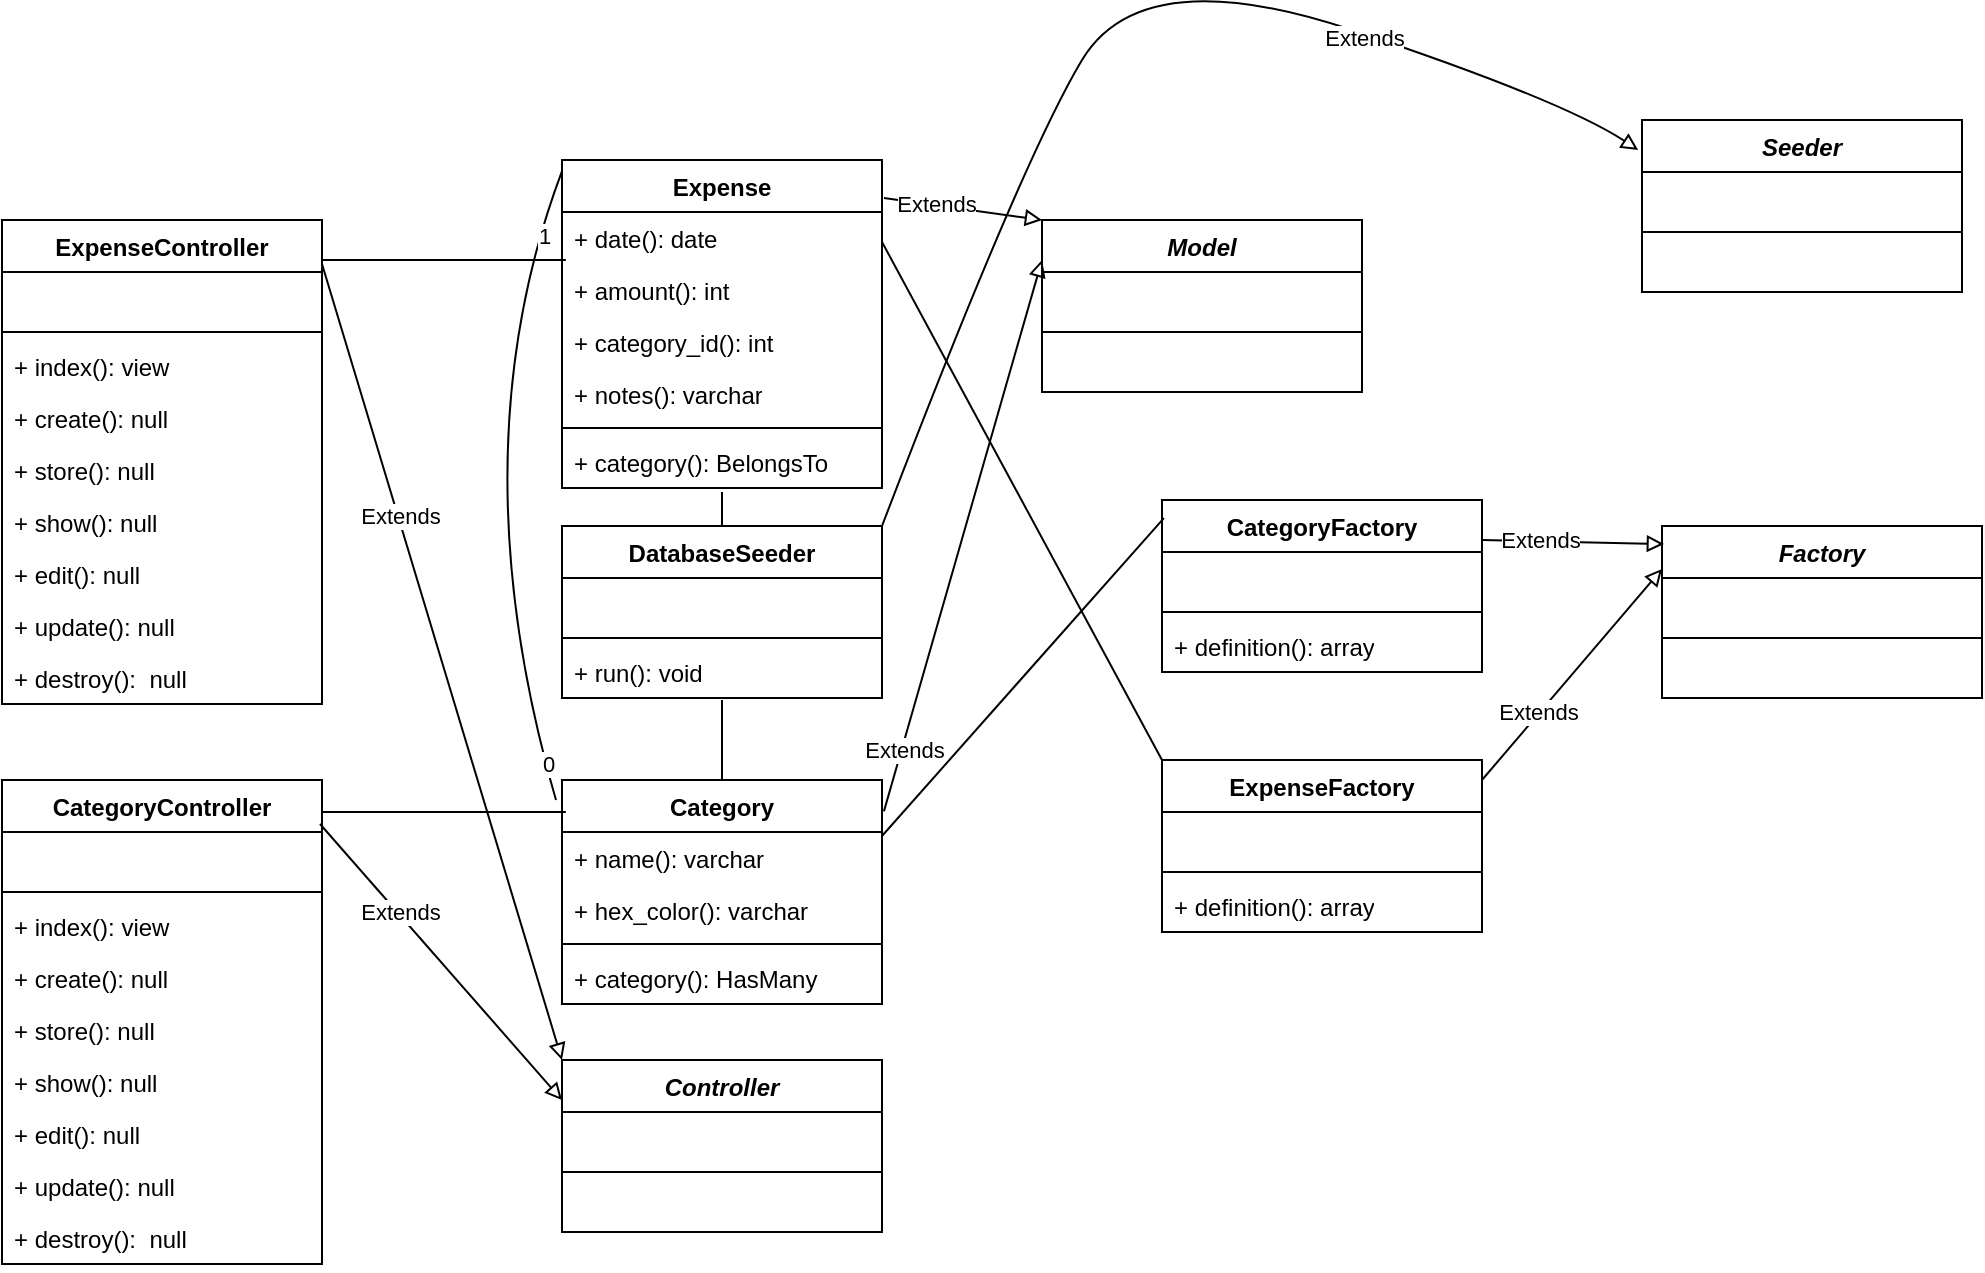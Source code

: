 <mxfile version="26.1.1">
  <diagram name="Page-1" id="_DOHfgRP5E6NJGrZU0ks">
    <mxGraphModel dx="1434" dy="814" grid="1" gridSize="10" guides="1" tooltips="1" connect="1" arrows="1" fold="1" page="1" pageScale="1" pageWidth="1100" pageHeight="850" background="none" math="0" shadow="0">
      <root>
        <mxCell id="0" />
        <mxCell id="1" parent="0" />
        <mxCell id="3HjBH2gj4Cichd8_7pM4-1" value="CategoryController" style="swimlane;fontStyle=1;align=center;verticalAlign=top;childLayout=stackLayout;horizontal=1;startSize=26;horizontalStack=0;resizeParent=1;resizeParentMax=0;resizeLast=0;collapsible=1;marginBottom=0;whiteSpace=wrap;html=1;" vertex="1" parent="1">
          <mxGeometry x="40" y="480" width="160" height="242" as="geometry" />
        </mxCell>
        <mxCell id="3HjBH2gj4Cichd8_7pM4-2" value="&amp;nbsp;" style="text;strokeColor=none;fillColor=none;align=left;verticalAlign=top;spacingLeft=4;spacingRight=4;overflow=hidden;rotatable=0;points=[[0,0.5],[1,0.5]];portConstraint=eastwest;whiteSpace=wrap;html=1;" vertex="1" parent="3HjBH2gj4Cichd8_7pM4-1">
          <mxGeometry y="26" width="160" height="26" as="geometry" />
        </mxCell>
        <mxCell id="3HjBH2gj4Cichd8_7pM4-3" value="" style="line;strokeWidth=1;fillColor=none;align=left;verticalAlign=middle;spacingTop=-1;spacingLeft=3;spacingRight=3;rotatable=0;labelPosition=right;points=[];portConstraint=eastwest;strokeColor=inherit;" vertex="1" parent="3HjBH2gj4Cichd8_7pM4-1">
          <mxGeometry y="52" width="160" height="8" as="geometry" />
        </mxCell>
        <mxCell id="3HjBH2gj4Cichd8_7pM4-4" value="+ index(): view" style="text;strokeColor=none;fillColor=none;align=left;verticalAlign=top;spacingLeft=4;spacingRight=4;overflow=hidden;rotatable=0;points=[[0,0.5],[1,0.5]];portConstraint=eastwest;whiteSpace=wrap;html=1;" vertex="1" parent="3HjBH2gj4Cichd8_7pM4-1">
          <mxGeometry y="60" width="160" height="26" as="geometry" />
        </mxCell>
        <mxCell id="3HjBH2gj4Cichd8_7pM4-11" value="+ create(): null" style="text;strokeColor=none;fillColor=none;align=left;verticalAlign=top;spacingLeft=4;spacingRight=4;overflow=hidden;rotatable=0;points=[[0,0.5],[1,0.5]];portConstraint=eastwest;whiteSpace=wrap;html=1;" vertex="1" parent="3HjBH2gj4Cichd8_7pM4-1">
          <mxGeometry y="86" width="160" height="26" as="geometry" />
        </mxCell>
        <mxCell id="3HjBH2gj4Cichd8_7pM4-10" value="+ store(): null" style="text;strokeColor=none;fillColor=none;align=left;verticalAlign=top;spacingLeft=4;spacingRight=4;overflow=hidden;rotatable=0;points=[[0,0.5],[1,0.5]];portConstraint=eastwest;whiteSpace=wrap;html=1;" vertex="1" parent="3HjBH2gj4Cichd8_7pM4-1">
          <mxGeometry y="112" width="160" height="26" as="geometry" />
        </mxCell>
        <mxCell id="3HjBH2gj4Cichd8_7pM4-9" value="+ show(): null" style="text;strokeColor=none;fillColor=none;align=left;verticalAlign=top;spacingLeft=4;spacingRight=4;overflow=hidden;rotatable=0;points=[[0,0.5],[1,0.5]];portConstraint=eastwest;whiteSpace=wrap;html=1;" vertex="1" parent="3HjBH2gj4Cichd8_7pM4-1">
          <mxGeometry y="138" width="160" height="26" as="geometry" />
        </mxCell>
        <mxCell id="3HjBH2gj4Cichd8_7pM4-7" value="+ edit(): null" style="text;strokeColor=none;fillColor=none;align=left;verticalAlign=top;spacingLeft=4;spacingRight=4;overflow=hidden;rotatable=0;points=[[0,0.5],[1,0.5]];portConstraint=eastwest;whiteSpace=wrap;html=1;" vertex="1" parent="3HjBH2gj4Cichd8_7pM4-1">
          <mxGeometry y="164" width="160" height="26" as="geometry" />
        </mxCell>
        <mxCell id="3HjBH2gj4Cichd8_7pM4-8" value="+ update(): null" style="text;strokeColor=none;fillColor=none;align=left;verticalAlign=top;spacingLeft=4;spacingRight=4;overflow=hidden;rotatable=0;points=[[0,0.5],[1,0.5]];portConstraint=eastwest;whiteSpace=wrap;html=1;" vertex="1" parent="3HjBH2gj4Cichd8_7pM4-1">
          <mxGeometry y="190" width="160" height="26" as="geometry" />
        </mxCell>
        <mxCell id="3HjBH2gj4Cichd8_7pM4-12" value="+ destroy():&amp;nbsp; null" style="text;strokeColor=none;fillColor=none;align=left;verticalAlign=top;spacingLeft=4;spacingRight=4;overflow=hidden;rotatable=0;points=[[0,0.5],[1,0.5]];portConstraint=eastwest;whiteSpace=wrap;html=1;" vertex="1" parent="3HjBH2gj4Cichd8_7pM4-1">
          <mxGeometry y="216" width="160" height="26" as="geometry" />
        </mxCell>
        <mxCell id="3HjBH2gj4Cichd8_7pM4-13" value="ExpenseController" style="swimlane;fontStyle=1;align=center;verticalAlign=top;childLayout=stackLayout;horizontal=1;startSize=26;horizontalStack=0;resizeParent=1;resizeParentMax=0;resizeLast=0;collapsible=1;marginBottom=0;whiteSpace=wrap;html=1;" vertex="1" parent="1">
          <mxGeometry x="40" y="200" width="160" height="242" as="geometry" />
        </mxCell>
        <mxCell id="3HjBH2gj4Cichd8_7pM4-14" value="&amp;nbsp;" style="text;strokeColor=none;fillColor=none;align=left;verticalAlign=top;spacingLeft=4;spacingRight=4;overflow=hidden;rotatable=0;points=[[0,0.5],[1,0.5]];portConstraint=eastwest;whiteSpace=wrap;html=1;" vertex="1" parent="3HjBH2gj4Cichd8_7pM4-13">
          <mxGeometry y="26" width="160" height="26" as="geometry" />
        </mxCell>
        <mxCell id="3HjBH2gj4Cichd8_7pM4-15" value="" style="line;strokeWidth=1;fillColor=none;align=left;verticalAlign=middle;spacingTop=-1;spacingLeft=3;spacingRight=3;rotatable=0;labelPosition=right;points=[];portConstraint=eastwest;strokeColor=inherit;" vertex="1" parent="3HjBH2gj4Cichd8_7pM4-13">
          <mxGeometry y="52" width="160" height="8" as="geometry" />
        </mxCell>
        <mxCell id="3HjBH2gj4Cichd8_7pM4-16" value="+ index(): view" style="text;strokeColor=none;fillColor=none;align=left;verticalAlign=top;spacingLeft=4;spacingRight=4;overflow=hidden;rotatable=0;points=[[0,0.5],[1,0.5]];portConstraint=eastwest;whiteSpace=wrap;html=1;" vertex="1" parent="3HjBH2gj4Cichd8_7pM4-13">
          <mxGeometry y="60" width="160" height="26" as="geometry" />
        </mxCell>
        <mxCell id="3HjBH2gj4Cichd8_7pM4-17" value="+ create(): null" style="text;strokeColor=none;fillColor=none;align=left;verticalAlign=top;spacingLeft=4;spacingRight=4;overflow=hidden;rotatable=0;points=[[0,0.5],[1,0.5]];portConstraint=eastwest;whiteSpace=wrap;html=1;" vertex="1" parent="3HjBH2gj4Cichd8_7pM4-13">
          <mxGeometry y="86" width="160" height="26" as="geometry" />
        </mxCell>
        <mxCell id="3HjBH2gj4Cichd8_7pM4-18" value="+ store(): null" style="text;strokeColor=none;fillColor=none;align=left;verticalAlign=top;spacingLeft=4;spacingRight=4;overflow=hidden;rotatable=0;points=[[0,0.5],[1,0.5]];portConstraint=eastwest;whiteSpace=wrap;html=1;" vertex="1" parent="3HjBH2gj4Cichd8_7pM4-13">
          <mxGeometry y="112" width="160" height="26" as="geometry" />
        </mxCell>
        <mxCell id="3HjBH2gj4Cichd8_7pM4-19" value="+ show(): null" style="text;strokeColor=none;fillColor=none;align=left;verticalAlign=top;spacingLeft=4;spacingRight=4;overflow=hidden;rotatable=0;points=[[0,0.5],[1,0.5]];portConstraint=eastwest;whiteSpace=wrap;html=1;" vertex="1" parent="3HjBH2gj4Cichd8_7pM4-13">
          <mxGeometry y="138" width="160" height="26" as="geometry" />
        </mxCell>
        <mxCell id="3HjBH2gj4Cichd8_7pM4-20" value="+ edit(): null" style="text;strokeColor=none;fillColor=none;align=left;verticalAlign=top;spacingLeft=4;spacingRight=4;overflow=hidden;rotatable=0;points=[[0,0.5],[1,0.5]];portConstraint=eastwest;whiteSpace=wrap;html=1;" vertex="1" parent="3HjBH2gj4Cichd8_7pM4-13">
          <mxGeometry y="164" width="160" height="26" as="geometry" />
        </mxCell>
        <mxCell id="3HjBH2gj4Cichd8_7pM4-21" value="+ update(): null" style="text;strokeColor=none;fillColor=none;align=left;verticalAlign=top;spacingLeft=4;spacingRight=4;overflow=hidden;rotatable=0;points=[[0,0.5],[1,0.5]];portConstraint=eastwest;whiteSpace=wrap;html=1;" vertex="1" parent="3HjBH2gj4Cichd8_7pM4-13">
          <mxGeometry y="190" width="160" height="26" as="geometry" />
        </mxCell>
        <mxCell id="3HjBH2gj4Cichd8_7pM4-22" value="+ destroy():&amp;nbsp; null" style="text;strokeColor=none;fillColor=none;align=left;verticalAlign=top;spacingLeft=4;spacingRight=4;overflow=hidden;rotatable=0;points=[[0,0.5],[1,0.5]];portConstraint=eastwest;whiteSpace=wrap;html=1;" vertex="1" parent="3HjBH2gj4Cichd8_7pM4-13">
          <mxGeometry y="216" width="160" height="26" as="geometry" />
        </mxCell>
        <mxCell id="3HjBH2gj4Cichd8_7pM4-23" value="Category" style="swimlane;fontStyle=1;align=center;verticalAlign=top;childLayout=stackLayout;horizontal=1;startSize=26;horizontalStack=0;resizeParent=1;resizeParentMax=0;resizeLast=0;collapsible=1;marginBottom=0;whiteSpace=wrap;html=1;" vertex="1" parent="1">
          <mxGeometry x="320" y="480" width="160" height="112" as="geometry">
            <mxRectangle x="640" y="560" width="90" height="30" as="alternateBounds" />
          </mxGeometry>
        </mxCell>
        <mxCell id="3HjBH2gj4Cichd8_7pM4-24" value="+ name(): varchar" style="text;strokeColor=none;fillColor=none;align=left;verticalAlign=top;spacingLeft=4;spacingRight=4;overflow=hidden;rotatable=0;points=[[0,0.5],[1,0.5]];portConstraint=eastwest;whiteSpace=wrap;html=1;" vertex="1" parent="3HjBH2gj4Cichd8_7pM4-23">
          <mxGeometry y="26" width="160" height="26" as="geometry" />
        </mxCell>
        <mxCell id="3HjBH2gj4Cichd8_7pM4-125" value="+ hex_color(): varchar" style="text;strokeColor=none;fillColor=none;align=left;verticalAlign=top;spacingLeft=4;spacingRight=4;overflow=hidden;rotatable=0;points=[[0,0.5],[1,0.5]];portConstraint=eastwest;whiteSpace=wrap;html=1;" vertex="1" parent="3HjBH2gj4Cichd8_7pM4-23">
          <mxGeometry y="52" width="160" height="26" as="geometry" />
        </mxCell>
        <mxCell id="3HjBH2gj4Cichd8_7pM4-25" value="" style="line;strokeWidth=1;fillColor=none;align=left;verticalAlign=middle;spacingTop=-1;spacingLeft=3;spacingRight=3;rotatable=0;labelPosition=right;points=[];portConstraint=eastwest;strokeColor=inherit;" vertex="1" parent="3HjBH2gj4Cichd8_7pM4-23">
          <mxGeometry y="78" width="160" height="8" as="geometry" />
        </mxCell>
        <mxCell id="3HjBH2gj4Cichd8_7pM4-26" value="+ category(): HasMany" style="text;strokeColor=none;fillColor=none;align=left;verticalAlign=top;spacingLeft=4;spacingRight=4;overflow=hidden;rotatable=0;points=[[0,0.5],[1,0.5]];portConstraint=eastwest;whiteSpace=wrap;html=1;" vertex="1" parent="3HjBH2gj4Cichd8_7pM4-23">
          <mxGeometry y="86" width="160" height="26" as="geometry" />
        </mxCell>
        <mxCell id="3HjBH2gj4Cichd8_7pM4-27" value="Expense" style="swimlane;fontStyle=1;align=center;verticalAlign=top;childLayout=stackLayout;horizontal=1;startSize=26;horizontalStack=0;resizeParent=1;resizeParentMax=0;resizeLast=0;collapsible=1;marginBottom=0;whiteSpace=wrap;html=1;" vertex="1" parent="1">
          <mxGeometry x="320" y="170" width="160" height="164" as="geometry" />
        </mxCell>
        <mxCell id="3HjBH2gj4Cichd8_7pM4-28" value="+ date(): date" style="text;strokeColor=none;fillColor=none;align=left;verticalAlign=top;spacingLeft=4;spacingRight=4;overflow=hidden;rotatable=0;points=[[0,0.5],[1,0.5]];portConstraint=eastwest;whiteSpace=wrap;html=1;" vertex="1" parent="3HjBH2gj4Cichd8_7pM4-27">
          <mxGeometry y="26" width="160" height="26" as="geometry" />
        </mxCell>
        <mxCell id="3HjBH2gj4Cichd8_7pM4-124" value="+ amount(): int" style="text;strokeColor=none;fillColor=none;align=left;verticalAlign=top;spacingLeft=4;spacingRight=4;overflow=hidden;rotatable=0;points=[[0,0.5],[1,0.5]];portConstraint=eastwest;whiteSpace=wrap;html=1;" vertex="1" parent="3HjBH2gj4Cichd8_7pM4-27">
          <mxGeometry y="52" width="160" height="26" as="geometry" />
        </mxCell>
        <mxCell id="3HjBH2gj4Cichd8_7pM4-123" value="+ category_id(): int" style="text;strokeColor=none;fillColor=none;align=left;verticalAlign=top;spacingLeft=4;spacingRight=4;overflow=hidden;rotatable=0;points=[[0,0.5],[1,0.5]];portConstraint=eastwest;whiteSpace=wrap;html=1;" vertex="1" parent="3HjBH2gj4Cichd8_7pM4-27">
          <mxGeometry y="78" width="160" height="26" as="geometry" />
        </mxCell>
        <mxCell id="3HjBH2gj4Cichd8_7pM4-122" value="+ notes(): varchar" style="text;strokeColor=none;fillColor=none;align=left;verticalAlign=top;spacingLeft=4;spacingRight=4;overflow=hidden;rotatable=0;points=[[0,0.5],[1,0.5]];portConstraint=eastwest;whiteSpace=wrap;html=1;" vertex="1" parent="3HjBH2gj4Cichd8_7pM4-27">
          <mxGeometry y="104" width="160" height="26" as="geometry" />
        </mxCell>
        <mxCell id="3HjBH2gj4Cichd8_7pM4-29" value="" style="line;strokeWidth=1;fillColor=none;align=left;verticalAlign=middle;spacingTop=-1;spacingLeft=3;spacingRight=3;rotatable=0;labelPosition=right;points=[];portConstraint=eastwest;strokeColor=inherit;" vertex="1" parent="3HjBH2gj4Cichd8_7pM4-27">
          <mxGeometry y="130" width="160" height="8" as="geometry" />
        </mxCell>
        <mxCell id="3HjBH2gj4Cichd8_7pM4-30" value="+ category(): BelongsTo" style="text;strokeColor=none;fillColor=none;align=left;verticalAlign=top;spacingLeft=4;spacingRight=4;overflow=hidden;rotatable=0;points=[[0,0.5],[1,0.5]];portConstraint=eastwest;whiteSpace=wrap;html=1;" vertex="1" parent="3HjBH2gj4Cichd8_7pM4-27">
          <mxGeometry y="138" width="160" height="26" as="geometry" />
        </mxCell>
        <mxCell id="3HjBH2gj4Cichd8_7pM4-35" value="" style="endArrow=none;html=1;endSize=12;startArrow=none;startSize=14;startFill=0;edgeStyle=orthogonalEdgeStyle;align=left;verticalAlign=bottom;rounded=0;entryX=0.988;entryY=0.066;entryDx=0;entryDy=0;entryPerimeter=0;" edge="1" parent="1">
          <mxGeometry x="-1" y="3" relative="1" as="geometry">
            <mxPoint x="321.92" y="496" as="sourcePoint" />
            <mxPoint x="200.0" y="495.972" as="targetPoint" />
          </mxGeometry>
        </mxCell>
        <mxCell id="3HjBH2gj4Cichd8_7pM4-37" value="" style="endArrow=none;html=1;endSize=12;startArrow=none;startSize=14;startFill=0;edgeStyle=orthogonalEdgeStyle;align=left;verticalAlign=bottom;rounded=0;entryX=0.988;entryY=0.066;entryDx=0;entryDy=0;entryPerimeter=0;" edge="1" parent="1">
          <mxGeometry x="-1" y="3" relative="1" as="geometry">
            <mxPoint x="321.92" y="220.03" as="sourcePoint" />
            <mxPoint x="200.0" y="220.002" as="targetPoint" />
          </mxGeometry>
        </mxCell>
        <mxCell id="3HjBH2gj4Cichd8_7pM4-42" value="ExpenseFactory" style="swimlane;fontStyle=1;align=center;verticalAlign=top;childLayout=stackLayout;horizontal=1;startSize=26;horizontalStack=0;resizeParent=1;resizeParentMax=0;resizeLast=0;collapsible=1;marginBottom=0;whiteSpace=wrap;html=1;" vertex="1" parent="1">
          <mxGeometry x="620" y="470" width="160" height="86" as="geometry" />
        </mxCell>
        <mxCell id="3HjBH2gj4Cichd8_7pM4-43" value="&amp;nbsp;" style="text;strokeColor=none;fillColor=none;align=left;verticalAlign=top;spacingLeft=4;spacingRight=4;overflow=hidden;rotatable=0;points=[[0,0.5],[1,0.5]];portConstraint=eastwest;whiteSpace=wrap;html=1;" vertex="1" parent="3HjBH2gj4Cichd8_7pM4-42">
          <mxGeometry y="26" width="160" height="26" as="geometry" />
        </mxCell>
        <mxCell id="3HjBH2gj4Cichd8_7pM4-44" value="" style="line;strokeWidth=1;fillColor=none;align=left;verticalAlign=middle;spacingTop=-1;spacingLeft=3;spacingRight=3;rotatable=0;labelPosition=right;points=[];portConstraint=eastwest;strokeColor=inherit;" vertex="1" parent="3HjBH2gj4Cichd8_7pM4-42">
          <mxGeometry y="52" width="160" height="8" as="geometry" />
        </mxCell>
        <mxCell id="3HjBH2gj4Cichd8_7pM4-45" value="+ definition(): array" style="text;strokeColor=none;fillColor=none;align=left;verticalAlign=top;spacingLeft=4;spacingRight=4;overflow=hidden;rotatable=0;points=[[0,0.5],[1,0.5]];portConstraint=eastwest;whiteSpace=wrap;html=1;" vertex="1" parent="3HjBH2gj4Cichd8_7pM4-42">
          <mxGeometry y="60" width="160" height="26" as="geometry" />
        </mxCell>
        <mxCell id="3HjBH2gj4Cichd8_7pM4-46" value="CategoryFactory" style="swimlane;fontStyle=1;align=center;verticalAlign=top;childLayout=stackLayout;horizontal=1;startSize=26;horizontalStack=0;resizeParent=1;resizeParentMax=0;resizeLast=0;collapsible=1;marginBottom=0;whiteSpace=wrap;html=1;" vertex="1" parent="1">
          <mxGeometry x="620" y="340" width="160" height="86" as="geometry" />
        </mxCell>
        <mxCell id="3HjBH2gj4Cichd8_7pM4-47" value="&amp;nbsp;" style="text;strokeColor=none;fillColor=none;align=left;verticalAlign=top;spacingLeft=4;spacingRight=4;overflow=hidden;rotatable=0;points=[[0,0.5],[1,0.5]];portConstraint=eastwest;whiteSpace=wrap;html=1;" vertex="1" parent="3HjBH2gj4Cichd8_7pM4-46">
          <mxGeometry y="26" width="160" height="26" as="geometry" />
        </mxCell>
        <mxCell id="3HjBH2gj4Cichd8_7pM4-48" value="" style="line;strokeWidth=1;fillColor=none;align=left;verticalAlign=middle;spacingTop=-1;spacingLeft=3;spacingRight=3;rotatable=0;labelPosition=right;points=[];portConstraint=eastwest;strokeColor=inherit;" vertex="1" parent="3HjBH2gj4Cichd8_7pM4-46">
          <mxGeometry y="52" width="160" height="8" as="geometry" />
        </mxCell>
        <mxCell id="3HjBH2gj4Cichd8_7pM4-49" value="+ definition(): array" style="text;strokeColor=none;fillColor=none;align=left;verticalAlign=top;spacingLeft=4;spacingRight=4;overflow=hidden;rotatable=0;points=[[0,0.5],[1,0.5]];portConstraint=eastwest;whiteSpace=wrap;html=1;" vertex="1" parent="3HjBH2gj4Cichd8_7pM4-46">
          <mxGeometry y="60" width="160" height="26" as="geometry" />
        </mxCell>
        <mxCell id="3HjBH2gj4Cichd8_7pM4-50" value="DatabaseSeeder" style="swimlane;fontStyle=1;align=center;verticalAlign=top;childLayout=stackLayout;horizontal=1;startSize=26;horizontalStack=0;resizeParent=1;resizeParentMax=0;resizeLast=0;collapsible=1;marginBottom=0;whiteSpace=wrap;html=1;" vertex="1" parent="1">
          <mxGeometry x="320" y="353" width="160" height="86" as="geometry" />
        </mxCell>
        <mxCell id="3HjBH2gj4Cichd8_7pM4-51" value="&amp;nbsp;" style="text;strokeColor=none;fillColor=none;align=left;verticalAlign=top;spacingLeft=4;spacingRight=4;overflow=hidden;rotatable=0;points=[[0,0.5],[1,0.5]];portConstraint=eastwest;whiteSpace=wrap;html=1;" vertex="1" parent="3HjBH2gj4Cichd8_7pM4-50">
          <mxGeometry y="26" width="160" height="26" as="geometry" />
        </mxCell>
        <mxCell id="3HjBH2gj4Cichd8_7pM4-52" value="" style="line;strokeWidth=1;fillColor=none;align=left;verticalAlign=middle;spacingTop=-1;spacingLeft=3;spacingRight=3;rotatable=0;labelPosition=right;points=[];portConstraint=eastwest;strokeColor=inherit;" vertex="1" parent="3HjBH2gj4Cichd8_7pM4-50">
          <mxGeometry y="52" width="160" height="8" as="geometry" />
        </mxCell>
        <mxCell id="3HjBH2gj4Cichd8_7pM4-53" value="+ run(): void" style="text;strokeColor=none;fillColor=none;align=left;verticalAlign=top;spacingLeft=4;spacingRight=4;overflow=hidden;rotatable=0;points=[[0,0.5],[1,0.5]];portConstraint=eastwest;whiteSpace=wrap;html=1;" vertex="1" parent="3HjBH2gj4Cichd8_7pM4-50">
          <mxGeometry y="60" width="160" height="26" as="geometry" />
        </mxCell>
        <mxCell id="3HjBH2gj4Cichd8_7pM4-55" value="" style="endArrow=none;html=1;rounded=0;exitX=0.5;exitY=0;exitDx=0;exitDy=0;entryX=0.5;entryY=1.077;entryDx=0;entryDy=0;entryPerimeter=0;" edge="1" parent="1" source="3HjBH2gj4Cichd8_7pM4-50" target="3HjBH2gj4Cichd8_7pM4-30">
          <mxGeometry width="50" height="50" relative="1" as="geometry">
            <mxPoint x="400" y="336" as="sourcePoint" />
            <mxPoint x="398" y="290" as="targetPoint" />
          </mxGeometry>
        </mxCell>
        <mxCell id="3HjBH2gj4Cichd8_7pM4-56" value="" style="endArrow=none;html=1;rounded=0;exitX=0.5;exitY=0;exitDx=0;exitDy=0;" edge="1" parent="1" source="3HjBH2gj4Cichd8_7pM4-23">
          <mxGeometry width="50" height="50" relative="1" as="geometry">
            <mxPoint x="399.5" y="480" as="sourcePoint" />
            <mxPoint x="400" y="440" as="targetPoint" />
          </mxGeometry>
        </mxCell>
        <mxCell id="3HjBH2gj4Cichd8_7pM4-63" value="" style="endArrow=none;html=1;rounded=0;exitX=1;exitY=0.25;exitDx=0;exitDy=0;entryX=0;entryY=0;entryDx=0;entryDy=0;" edge="1" parent="1" source="3HjBH2gj4Cichd8_7pM4-27" target="3HjBH2gj4Cichd8_7pM4-42">
          <mxGeometry width="50" height="50" relative="1" as="geometry">
            <mxPoint x="561.92" y="487.98" as="sourcePoint" />
            <mxPoint x="620.0" y="362.004" as="targetPoint" />
          </mxGeometry>
        </mxCell>
        <mxCell id="3HjBH2gj4Cichd8_7pM4-64" value="" style="endArrow=none;html=1;rounded=0;entryX=1;entryY=0.25;entryDx=0;entryDy=0;exitX=0.006;exitY=0.105;exitDx=0;exitDy=0;exitPerimeter=0;" edge="1" parent="1" source="3HjBH2gj4Cichd8_7pM4-46" target="3HjBH2gj4Cichd8_7pM4-23">
          <mxGeometry width="50" height="50" relative="1" as="geometry">
            <mxPoint x="610" y="560" as="sourcePoint" />
            <mxPoint x="561.92" y="490.004" as="targetPoint" />
          </mxGeometry>
        </mxCell>
        <mxCell id="3HjBH2gj4Cichd8_7pM4-65" value="&lt;i&gt;Model&lt;/i&gt;" style="swimlane;fontStyle=1;align=center;verticalAlign=top;childLayout=stackLayout;horizontal=1;startSize=26;horizontalStack=0;resizeParent=1;resizeParentMax=0;resizeLast=0;collapsible=1;marginBottom=0;whiteSpace=wrap;html=1;" vertex="1" parent="1">
          <mxGeometry x="560" y="200" width="160" height="86" as="geometry" />
        </mxCell>
        <mxCell id="3HjBH2gj4Cichd8_7pM4-66" value="&amp;nbsp;" style="text;strokeColor=none;fillColor=none;align=left;verticalAlign=top;spacingLeft=4;spacingRight=4;overflow=hidden;rotatable=0;points=[[0,0.5],[1,0.5]];portConstraint=eastwest;whiteSpace=wrap;html=1;" vertex="1" parent="3HjBH2gj4Cichd8_7pM4-65">
          <mxGeometry y="26" width="160" height="26" as="geometry" />
        </mxCell>
        <mxCell id="3HjBH2gj4Cichd8_7pM4-67" value="" style="line;strokeWidth=1;fillColor=none;align=left;verticalAlign=middle;spacingTop=-1;spacingLeft=3;spacingRight=3;rotatable=0;labelPosition=right;points=[];portConstraint=eastwest;strokeColor=inherit;" vertex="1" parent="3HjBH2gj4Cichd8_7pM4-65">
          <mxGeometry y="52" width="160" height="8" as="geometry" />
        </mxCell>
        <mxCell id="3HjBH2gj4Cichd8_7pM4-68" value="&amp;nbsp;" style="text;strokeColor=none;fillColor=none;align=left;verticalAlign=top;spacingLeft=4;spacingRight=4;overflow=hidden;rotatable=0;points=[[0,0.5],[1,0.5]];portConstraint=eastwest;whiteSpace=wrap;html=1;" vertex="1" parent="3HjBH2gj4Cichd8_7pM4-65">
          <mxGeometry y="60" width="160" height="26" as="geometry" />
        </mxCell>
        <mxCell id="3HjBH2gj4Cichd8_7pM4-71" value="" style="endArrow=block;html=1;rounded=0;exitX=1.006;exitY=0.116;exitDx=0;exitDy=0;entryX=0;entryY=0;entryDx=0;entryDy=0;exitPerimeter=0;endFill=0;" edge="1" parent="1" source="3HjBH2gj4Cichd8_7pM4-27" target="3HjBH2gj4Cichd8_7pM4-65">
          <mxGeometry width="50" height="50" relative="1" as="geometry">
            <mxPoint x="500" y="300" as="sourcePoint" />
            <mxPoint x="638.0" y="312.004" as="targetPoint" />
          </mxGeometry>
        </mxCell>
        <mxCell id="3HjBH2gj4Cichd8_7pM4-85" value="Extends" style="edgeLabel;html=1;align=center;verticalAlign=middle;resizable=0;points=[];" vertex="1" connectable="0" parent="3HjBH2gj4Cichd8_7pM4-71">
          <mxGeometry x="-0.364" y="1" relative="1" as="geometry">
            <mxPoint as="offset" />
          </mxGeometry>
        </mxCell>
        <mxCell id="3HjBH2gj4Cichd8_7pM4-72" value="" style="endArrow=block;html=1;rounded=0;exitX=1.006;exitY=0.14;exitDx=0;exitDy=0;entryX=0;entryY=0;entryDx=0;entryDy=0;exitPerimeter=0;endFill=0;" edge="1" parent="1" source="3HjBH2gj4Cichd8_7pM4-23">
          <mxGeometry width="50" height="50" relative="1" as="geometry">
            <mxPoint x="481" y="230" as="sourcePoint" />
            <mxPoint x="560" y="220" as="targetPoint" />
          </mxGeometry>
        </mxCell>
        <mxCell id="3HjBH2gj4Cichd8_7pM4-83" value="Extends" style="edgeLabel;html=1;align=center;verticalAlign=middle;resizable=0;points=[];" vertex="1" connectable="0" parent="3HjBH2gj4Cichd8_7pM4-72">
          <mxGeometry x="-0.785" y="-1" relative="1" as="geometry">
            <mxPoint y="-1" as="offset" />
          </mxGeometry>
        </mxCell>
        <mxCell id="3HjBH2gj4Cichd8_7pM4-86" value="&lt;i&gt;Factory&lt;/i&gt;" style="swimlane;fontStyle=1;align=center;verticalAlign=top;childLayout=stackLayout;horizontal=1;startSize=26;horizontalStack=0;resizeParent=1;resizeParentMax=0;resizeLast=0;collapsible=1;marginBottom=0;whiteSpace=wrap;html=1;" vertex="1" parent="1">
          <mxGeometry x="870" y="353" width="160" height="86" as="geometry" />
        </mxCell>
        <mxCell id="3HjBH2gj4Cichd8_7pM4-87" value="&amp;nbsp;" style="text;strokeColor=none;fillColor=none;align=left;verticalAlign=top;spacingLeft=4;spacingRight=4;overflow=hidden;rotatable=0;points=[[0,0.5],[1,0.5]];portConstraint=eastwest;whiteSpace=wrap;html=1;" vertex="1" parent="3HjBH2gj4Cichd8_7pM4-86">
          <mxGeometry y="26" width="160" height="26" as="geometry" />
        </mxCell>
        <mxCell id="3HjBH2gj4Cichd8_7pM4-88" value="" style="line;strokeWidth=1;fillColor=none;align=left;verticalAlign=middle;spacingTop=-1;spacingLeft=3;spacingRight=3;rotatable=0;labelPosition=right;points=[];portConstraint=eastwest;strokeColor=inherit;" vertex="1" parent="3HjBH2gj4Cichd8_7pM4-86">
          <mxGeometry y="52" width="160" height="8" as="geometry" />
        </mxCell>
        <mxCell id="3HjBH2gj4Cichd8_7pM4-89" value="&amp;nbsp;" style="text;strokeColor=none;fillColor=none;align=left;verticalAlign=top;spacingLeft=4;spacingRight=4;overflow=hidden;rotatable=0;points=[[0,0.5],[1,0.5]];portConstraint=eastwest;whiteSpace=wrap;html=1;" vertex="1" parent="3HjBH2gj4Cichd8_7pM4-86">
          <mxGeometry y="60" width="160" height="26" as="geometry" />
        </mxCell>
        <mxCell id="3HjBH2gj4Cichd8_7pM4-90" value="" style="endArrow=block;html=1;rounded=0;exitX=1.006;exitY=0.116;exitDx=0;exitDy=0;entryX=0.006;entryY=0.105;entryDx=0;entryDy=0;exitPerimeter=0;entryPerimeter=0;endFill=0;" edge="1" parent="1" target="3HjBH2gj4Cichd8_7pM4-86">
          <mxGeometry width="50" height="50" relative="1" as="geometry">
            <mxPoint x="780" y="360" as="sourcePoint" />
            <mxPoint x="859" y="350" as="targetPoint" />
          </mxGeometry>
        </mxCell>
        <mxCell id="3HjBH2gj4Cichd8_7pM4-91" value="Extends" style="edgeLabel;html=1;align=center;verticalAlign=middle;resizable=0;points=[];" vertex="1" connectable="0" parent="3HjBH2gj4Cichd8_7pM4-90">
          <mxGeometry x="-0.364" y="1" relative="1" as="geometry">
            <mxPoint as="offset" />
          </mxGeometry>
        </mxCell>
        <mxCell id="3HjBH2gj4Cichd8_7pM4-92" value="" style="endArrow=block;html=1;rounded=0;exitX=1.006;exitY=0.116;exitDx=0;exitDy=0;entryX=0;entryY=0.25;entryDx=0;entryDy=0;exitPerimeter=0;endFill=0;" edge="1" parent="1" target="3HjBH2gj4Cichd8_7pM4-86">
          <mxGeometry width="50" height="50" relative="1" as="geometry">
            <mxPoint x="780" y="480" as="sourcePoint" />
            <mxPoint x="868" y="470" as="targetPoint" />
          </mxGeometry>
        </mxCell>
        <mxCell id="3HjBH2gj4Cichd8_7pM4-93" value="Extends" style="edgeLabel;html=1;align=center;verticalAlign=middle;resizable=0;points=[];" vertex="1" connectable="0" parent="3HjBH2gj4Cichd8_7pM4-92">
          <mxGeometry x="-0.364" y="1" relative="1" as="geometry">
            <mxPoint as="offset" />
          </mxGeometry>
        </mxCell>
        <mxCell id="3HjBH2gj4Cichd8_7pM4-94" value="&lt;i&gt;Controller&lt;/i&gt;" style="swimlane;fontStyle=1;align=center;verticalAlign=top;childLayout=stackLayout;horizontal=1;startSize=26;horizontalStack=0;resizeParent=1;resizeParentMax=0;resizeLast=0;collapsible=1;marginBottom=0;whiteSpace=wrap;html=1;" vertex="1" parent="1">
          <mxGeometry x="320" y="620" width="160" height="86" as="geometry" />
        </mxCell>
        <mxCell id="3HjBH2gj4Cichd8_7pM4-95" value="&amp;nbsp;" style="text;strokeColor=none;fillColor=none;align=left;verticalAlign=top;spacingLeft=4;spacingRight=4;overflow=hidden;rotatable=0;points=[[0,0.5],[1,0.5]];portConstraint=eastwest;whiteSpace=wrap;html=1;" vertex="1" parent="3HjBH2gj4Cichd8_7pM4-94">
          <mxGeometry y="26" width="160" height="26" as="geometry" />
        </mxCell>
        <mxCell id="3HjBH2gj4Cichd8_7pM4-96" value="" style="line;strokeWidth=1;fillColor=none;align=left;verticalAlign=middle;spacingTop=-1;spacingLeft=3;spacingRight=3;rotatable=0;labelPosition=right;points=[];portConstraint=eastwest;strokeColor=inherit;" vertex="1" parent="3HjBH2gj4Cichd8_7pM4-94">
          <mxGeometry y="52" width="160" height="8" as="geometry" />
        </mxCell>
        <mxCell id="3HjBH2gj4Cichd8_7pM4-97" value="&amp;nbsp;" style="text;strokeColor=none;fillColor=none;align=left;verticalAlign=top;spacingLeft=4;spacingRight=4;overflow=hidden;rotatable=0;points=[[0,0.5],[1,0.5]];portConstraint=eastwest;whiteSpace=wrap;html=1;" vertex="1" parent="3HjBH2gj4Cichd8_7pM4-94">
          <mxGeometry y="60" width="160" height="26" as="geometry" />
        </mxCell>
        <mxCell id="3HjBH2gj4Cichd8_7pM4-100" value="" style="endArrow=block;html=1;rounded=0;exitX=1.006;exitY=0.116;exitDx=0;exitDy=0;entryX=0;entryY=0.233;entryDx=0;entryDy=0;exitPerimeter=0;entryPerimeter=0;endFill=0;" edge="1" parent="1" target="3HjBH2gj4Cichd8_7pM4-94">
          <mxGeometry width="50" height="50" relative="1" as="geometry">
            <mxPoint x="199" y="502" as="sourcePoint" />
            <mxPoint x="290" y="490" as="targetPoint" />
          </mxGeometry>
        </mxCell>
        <mxCell id="3HjBH2gj4Cichd8_7pM4-101" value="Extends" style="edgeLabel;html=1;align=center;verticalAlign=middle;resizable=0;points=[];" vertex="1" connectable="0" parent="3HjBH2gj4Cichd8_7pM4-100">
          <mxGeometry x="-0.364" y="1" relative="1" as="geometry">
            <mxPoint as="offset" />
          </mxGeometry>
        </mxCell>
        <mxCell id="3HjBH2gj4Cichd8_7pM4-102" value="" style="endArrow=block;html=1;rounded=0;exitX=1.006;exitY=0.116;exitDx=0;exitDy=0;entryX=0;entryY=0;entryDx=0;entryDy=0;exitPerimeter=0;endFill=0;" edge="1" parent="1" target="3HjBH2gj4Cichd8_7pM4-94">
          <mxGeometry width="50" height="50" relative="1" as="geometry">
            <mxPoint x="200" y="222" as="sourcePoint" />
            <mxPoint x="288" y="340" as="targetPoint" />
          </mxGeometry>
        </mxCell>
        <mxCell id="3HjBH2gj4Cichd8_7pM4-103" value="Extends" style="edgeLabel;html=1;align=center;verticalAlign=middle;resizable=0;points=[];" vertex="1" connectable="0" parent="3HjBH2gj4Cichd8_7pM4-102">
          <mxGeometry x="-0.364" y="1" relative="1" as="geometry">
            <mxPoint as="offset" />
          </mxGeometry>
        </mxCell>
        <mxCell id="3HjBH2gj4Cichd8_7pM4-104" value="&lt;i&gt;Seeder&lt;/i&gt;" style="swimlane;fontStyle=1;align=center;verticalAlign=top;childLayout=stackLayout;horizontal=1;startSize=26;horizontalStack=0;resizeParent=1;resizeParentMax=0;resizeLast=0;collapsible=1;marginBottom=0;whiteSpace=wrap;html=1;" vertex="1" parent="1">
          <mxGeometry x="860" y="150" width="160" height="86" as="geometry" />
        </mxCell>
        <mxCell id="3HjBH2gj4Cichd8_7pM4-105" value="&amp;nbsp;" style="text;strokeColor=none;fillColor=none;align=left;verticalAlign=top;spacingLeft=4;spacingRight=4;overflow=hidden;rotatable=0;points=[[0,0.5],[1,0.5]];portConstraint=eastwest;whiteSpace=wrap;html=1;" vertex="1" parent="3HjBH2gj4Cichd8_7pM4-104">
          <mxGeometry y="26" width="160" height="26" as="geometry" />
        </mxCell>
        <mxCell id="3HjBH2gj4Cichd8_7pM4-106" value="" style="line;strokeWidth=1;fillColor=none;align=left;verticalAlign=middle;spacingTop=-1;spacingLeft=3;spacingRight=3;rotatable=0;labelPosition=right;points=[];portConstraint=eastwest;strokeColor=inherit;" vertex="1" parent="3HjBH2gj4Cichd8_7pM4-104">
          <mxGeometry y="52" width="160" height="8" as="geometry" />
        </mxCell>
        <mxCell id="3HjBH2gj4Cichd8_7pM4-107" value="&amp;nbsp;" style="text;strokeColor=none;fillColor=none;align=left;verticalAlign=top;spacingLeft=4;spacingRight=4;overflow=hidden;rotatable=0;points=[[0,0.5],[1,0.5]];portConstraint=eastwest;whiteSpace=wrap;html=1;" vertex="1" parent="3HjBH2gj4Cichd8_7pM4-104">
          <mxGeometry y="60" width="160" height="26" as="geometry" />
        </mxCell>
        <mxCell id="3HjBH2gj4Cichd8_7pM4-110" value="" style="endArrow=block;html=1;rounded=0;strokeColor=default;curved=1;entryX=-0.012;entryY=0.174;entryDx=0;entryDy=0;entryPerimeter=0;exitX=1;exitY=0;exitDx=0;exitDy=0;endFill=0;" edge="1" parent="1" source="3HjBH2gj4Cichd8_7pM4-50" target="3HjBH2gj4Cichd8_7pM4-104">
          <mxGeometry width="50" height="50" relative="1" as="geometry">
            <mxPoint x="420" y="480" as="sourcePoint" />
            <mxPoint x="470" y="430" as="targetPoint" />
            <Array as="points">
              <mxPoint x="550" y="170" />
              <mxPoint x="610" y="70" />
              <mxPoint x="820" y="140" />
            </Array>
          </mxGeometry>
        </mxCell>
        <mxCell id="3HjBH2gj4Cichd8_7pM4-113" value="" style="edgeLabel;html=1;align=center;verticalAlign=middle;resizable=0;points=[];" vertex="1" connectable="0" parent="3HjBH2gj4Cichd8_7pM4-110">
          <mxGeometry x="0.626" y="-2" relative="1" as="geometry">
            <mxPoint as="offset" />
          </mxGeometry>
        </mxCell>
        <mxCell id="3HjBH2gj4Cichd8_7pM4-121" value="Extends" style="edgeLabel;html=1;align=center;verticalAlign=middle;resizable=0;points=[];" vertex="1" connectable="0" parent="3HjBH2gj4Cichd8_7pM4-110">
          <mxGeometry x="0.482" y="-2" relative="1" as="geometry">
            <mxPoint as="offset" />
          </mxGeometry>
        </mxCell>
        <mxCell id="3HjBH2gj4Cichd8_7pM4-116" value="" style="endArrow=none;html=1;rounded=0;curved=1;entryX=0.019;entryY=0.116;entryDx=0;entryDy=0;entryPerimeter=0;" edge="1" parent="1">
          <mxGeometry width="50" height="50" relative="1" as="geometry">
            <mxPoint x="317" y="490" as="sourcePoint" />
            <mxPoint x="320.0" y="175.514" as="targetPoint" />
            <Array as="points">
              <mxPoint x="266.96" y="316.49" />
            </Array>
          </mxGeometry>
        </mxCell>
        <mxCell id="3HjBH2gj4Cichd8_7pM4-119" value="1" style="edgeLabel;html=1;align=center;verticalAlign=middle;resizable=0;points=[];" vertex="1" connectable="0" parent="3HjBH2gj4Cichd8_7pM4-116">
          <mxGeometry x="0.797" y="-3" relative="1" as="geometry">
            <mxPoint as="offset" />
          </mxGeometry>
        </mxCell>
        <mxCell id="3HjBH2gj4Cichd8_7pM4-120" value="0" style="edgeLabel;html=1;align=center;verticalAlign=middle;resizable=0;points=[];" vertex="1" connectable="0" parent="3HjBH2gj4Cichd8_7pM4-116">
          <mxGeometry x="-0.889" y="-1" relative="1" as="geometry">
            <mxPoint as="offset" />
          </mxGeometry>
        </mxCell>
      </root>
    </mxGraphModel>
  </diagram>
</mxfile>
